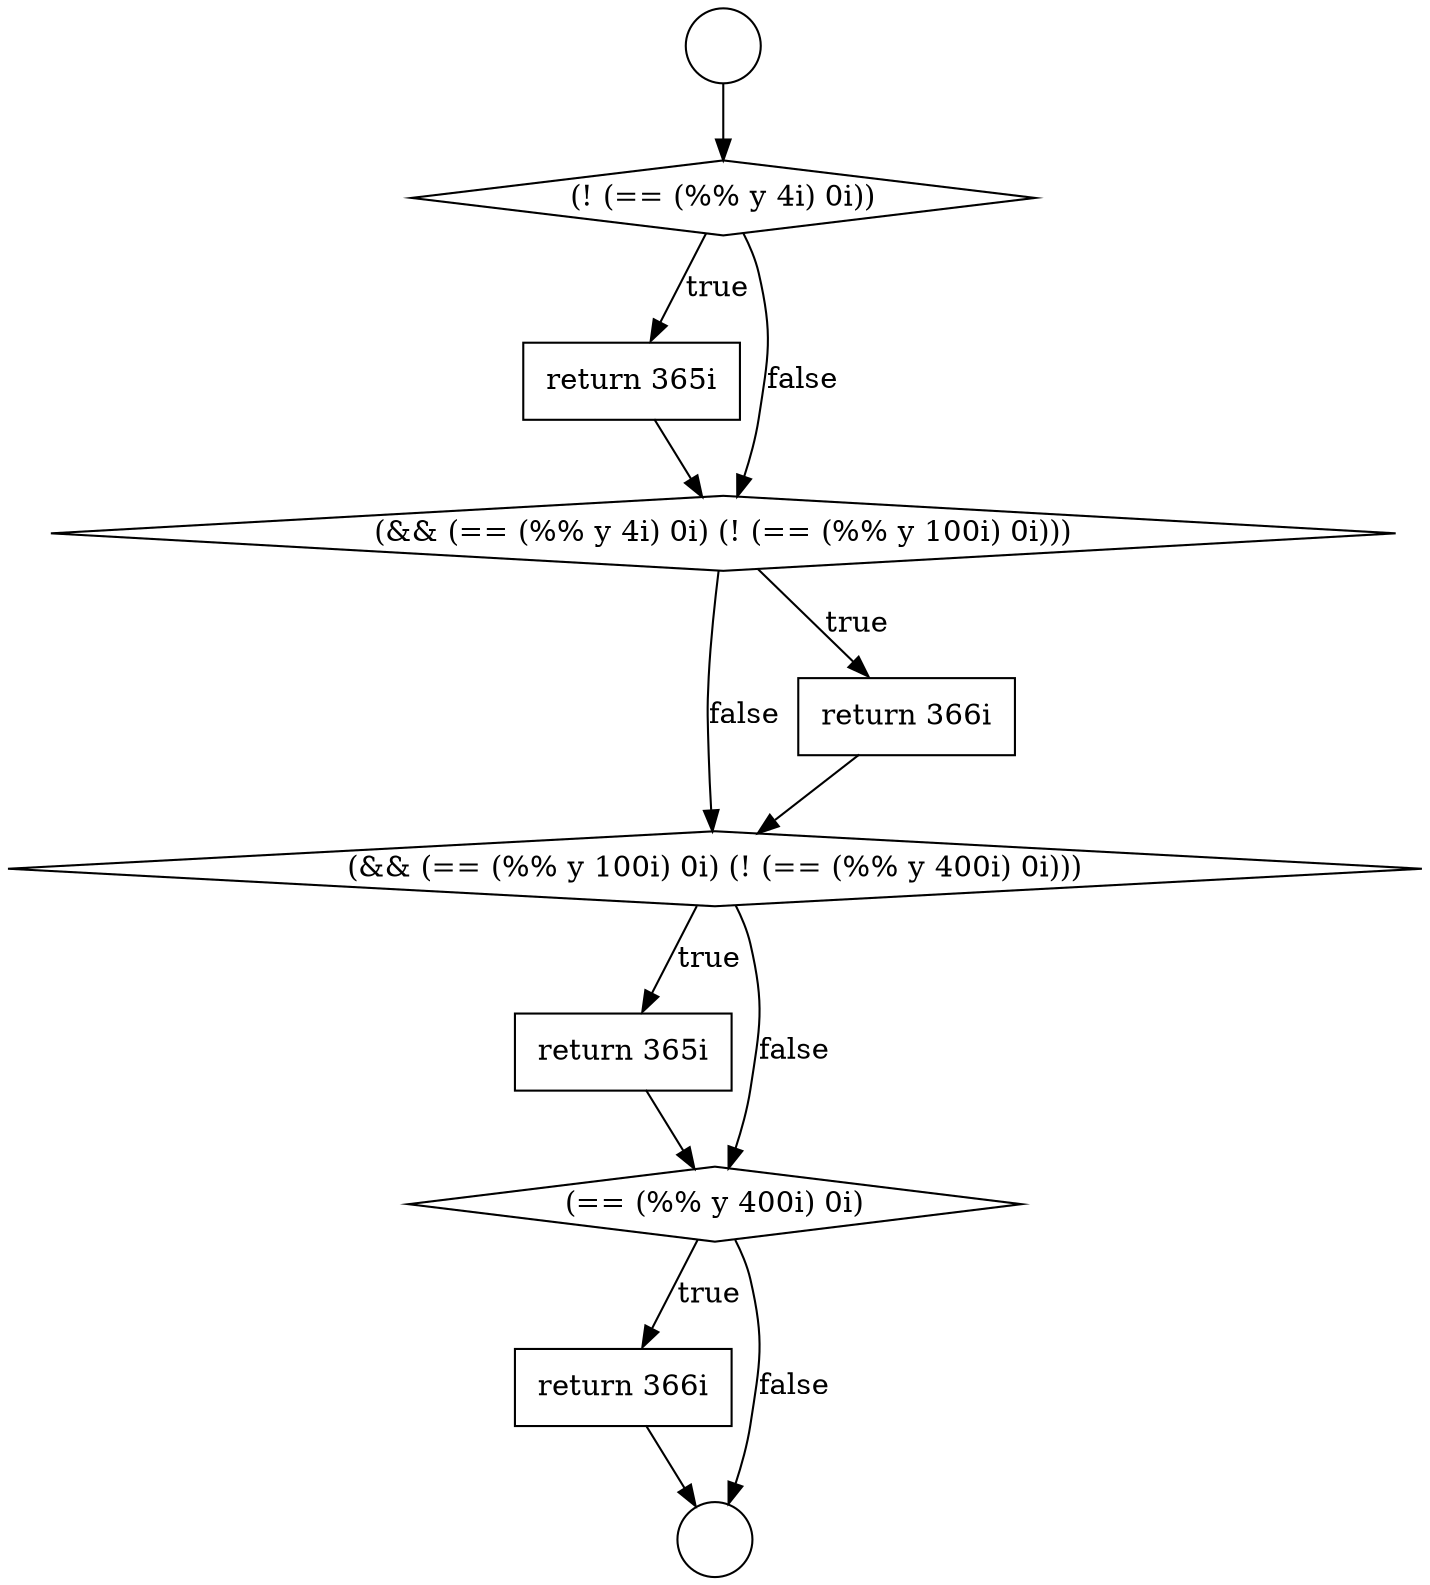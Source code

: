 digraph {
  node19840 [shape=none, margin=0, label=<<font color="black">
    <table border="0" cellborder="1" cellspacing="0" cellpadding="10">
      <tr><td align="left">return 366i</td></tr>
    </table>
  </font>> color="black" fillcolor="white" style=filled]
  node19831 [shape=circle label=" " color="black" fillcolor="white" style=filled]
  node19834 [shape=none, margin=0, label=<<font color="black">
    <table border="0" cellborder="1" cellspacing="0" cellpadding="10">
      <tr><td align="left">return 365i</td></tr>
    </table>
  </font>> color="black" fillcolor="white" style=filled]
  node19838 [shape=none, margin=0, label=<<font color="black">
    <table border="0" cellborder="1" cellspacing="0" cellpadding="10">
      <tr><td align="left">return 365i</td></tr>
    </table>
  </font>> color="black" fillcolor="white" style=filled]
  node19833 [shape=diamond, label=<<font color="black">(! (== (%% y 4i) 0i))</font>> color="black" fillcolor="white" style=filled]
  node19837 [shape=diamond, label=<<font color="black">(&amp;&amp; (== (%% y 100i) 0i) (! (== (%% y 400i) 0i)))</font>> color="black" fillcolor="white" style=filled]
  node19839 [shape=diamond, label=<<font color="black">(== (%% y 400i) 0i)</font>> color="black" fillcolor="white" style=filled]
  node19836 [shape=none, margin=0, label=<<font color="black">
    <table border="0" cellborder="1" cellspacing="0" cellpadding="10">
      <tr><td align="left">return 366i</td></tr>
    </table>
  </font>> color="black" fillcolor="white" style=filled]
  node19835 [shape=diamond, label=<<font color="black">(&amp;&amp; (== (%% y 4i) 0i) (! (== (%% y 100i) 0i)))</font>> color="black" fillcolor="white" style=filled]
  node19832 [shape=circle label=" " color="black" fillcolor="white" style=filled]
  node19840 -> node19832 [ color="black"]
  node19835 -> node19836 [label=<<font color="black">true</font>> color="black"]
  node19835 -> node19837 [label=<<font color="black">false</font>> color="black"]
  node19834 -> node19835 [ color="black"]
  node19833 -> node19834 [label=<<font color="black">true</font>> color="black"]
  node19833 -> node19835 [label=<<font color="black">false</font>> color="black"]
  node19831 -> node19833 [ color="black"]
  node19839 -> node19840 [label=<<font color="black">true</font>> color="black"]
  node19839 -> node19832 [label=<<font color="black">false</font>> color="black"]
  node19836 -> node19837 [ color="black"]
  node19838 -> node19839 [ color="black"]
  node19837 -> node19838 [label=<<font color="black">true</font>> color="black"]
  node19837 -> node19839 [label=<<font color="black">false</font>> color="black"]
}
